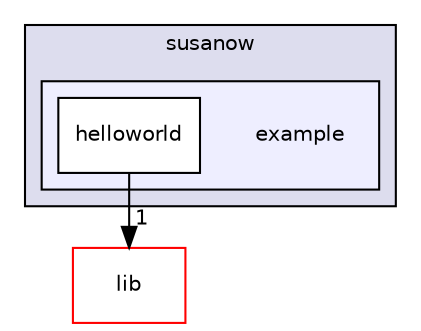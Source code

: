 digraph "/home/slank/git/susanow/example" {
  compound=true
  node [ fontsize="10", fontname="Helvetica"];
  edge [ labelfontsize="10", labelfontname="Helvetica"];
  subgraph clusterdir_dfefae42a4cf55ba0761ace7a8746e62 {
    graph [ bgcolor="#ddddee", pencolor="black", label="susanow" fontname="Helvetica", fontsize="10", URL="dir_dfefae42a4cf55ba0761ace7a8746e62.html"]
  subgraph clusterdir_f009b5e3b270b0005960285e6ed0cff0 {
    graph [ bgcolor="#eeeeff", pencolor="black", label="" URL="dir_f009b5e3b270b0005960285e6ed0cff0.html"];
    dir_f009b5e3b270b0005960285e6ed0cff0 [shape=plaintext label="example"];
    dir_21b7158ee1a197661337ffa097f0ee4c [shape=box label="helloworld" color="black" fillcolor="white" style="filled" URL="dir_21b7158ee1a197661337ffa097f0ee4c.html"];
  }
  }
  dir_caa186dbe80251dce76ca8435da2090d [shape=box label="lib" fillcolor="white" style="filled" color="red" URL="dir_caa186dbe80251dce76ca8435da2090d.html"];
  dir_21b7158ee1a197661337ffa097f0ee4c->dir_caa186dbe80251dce76ca8435da2090d [headlabel="1", labeldistance=1.5 headhref="dir_000002_000004.html"];
}
